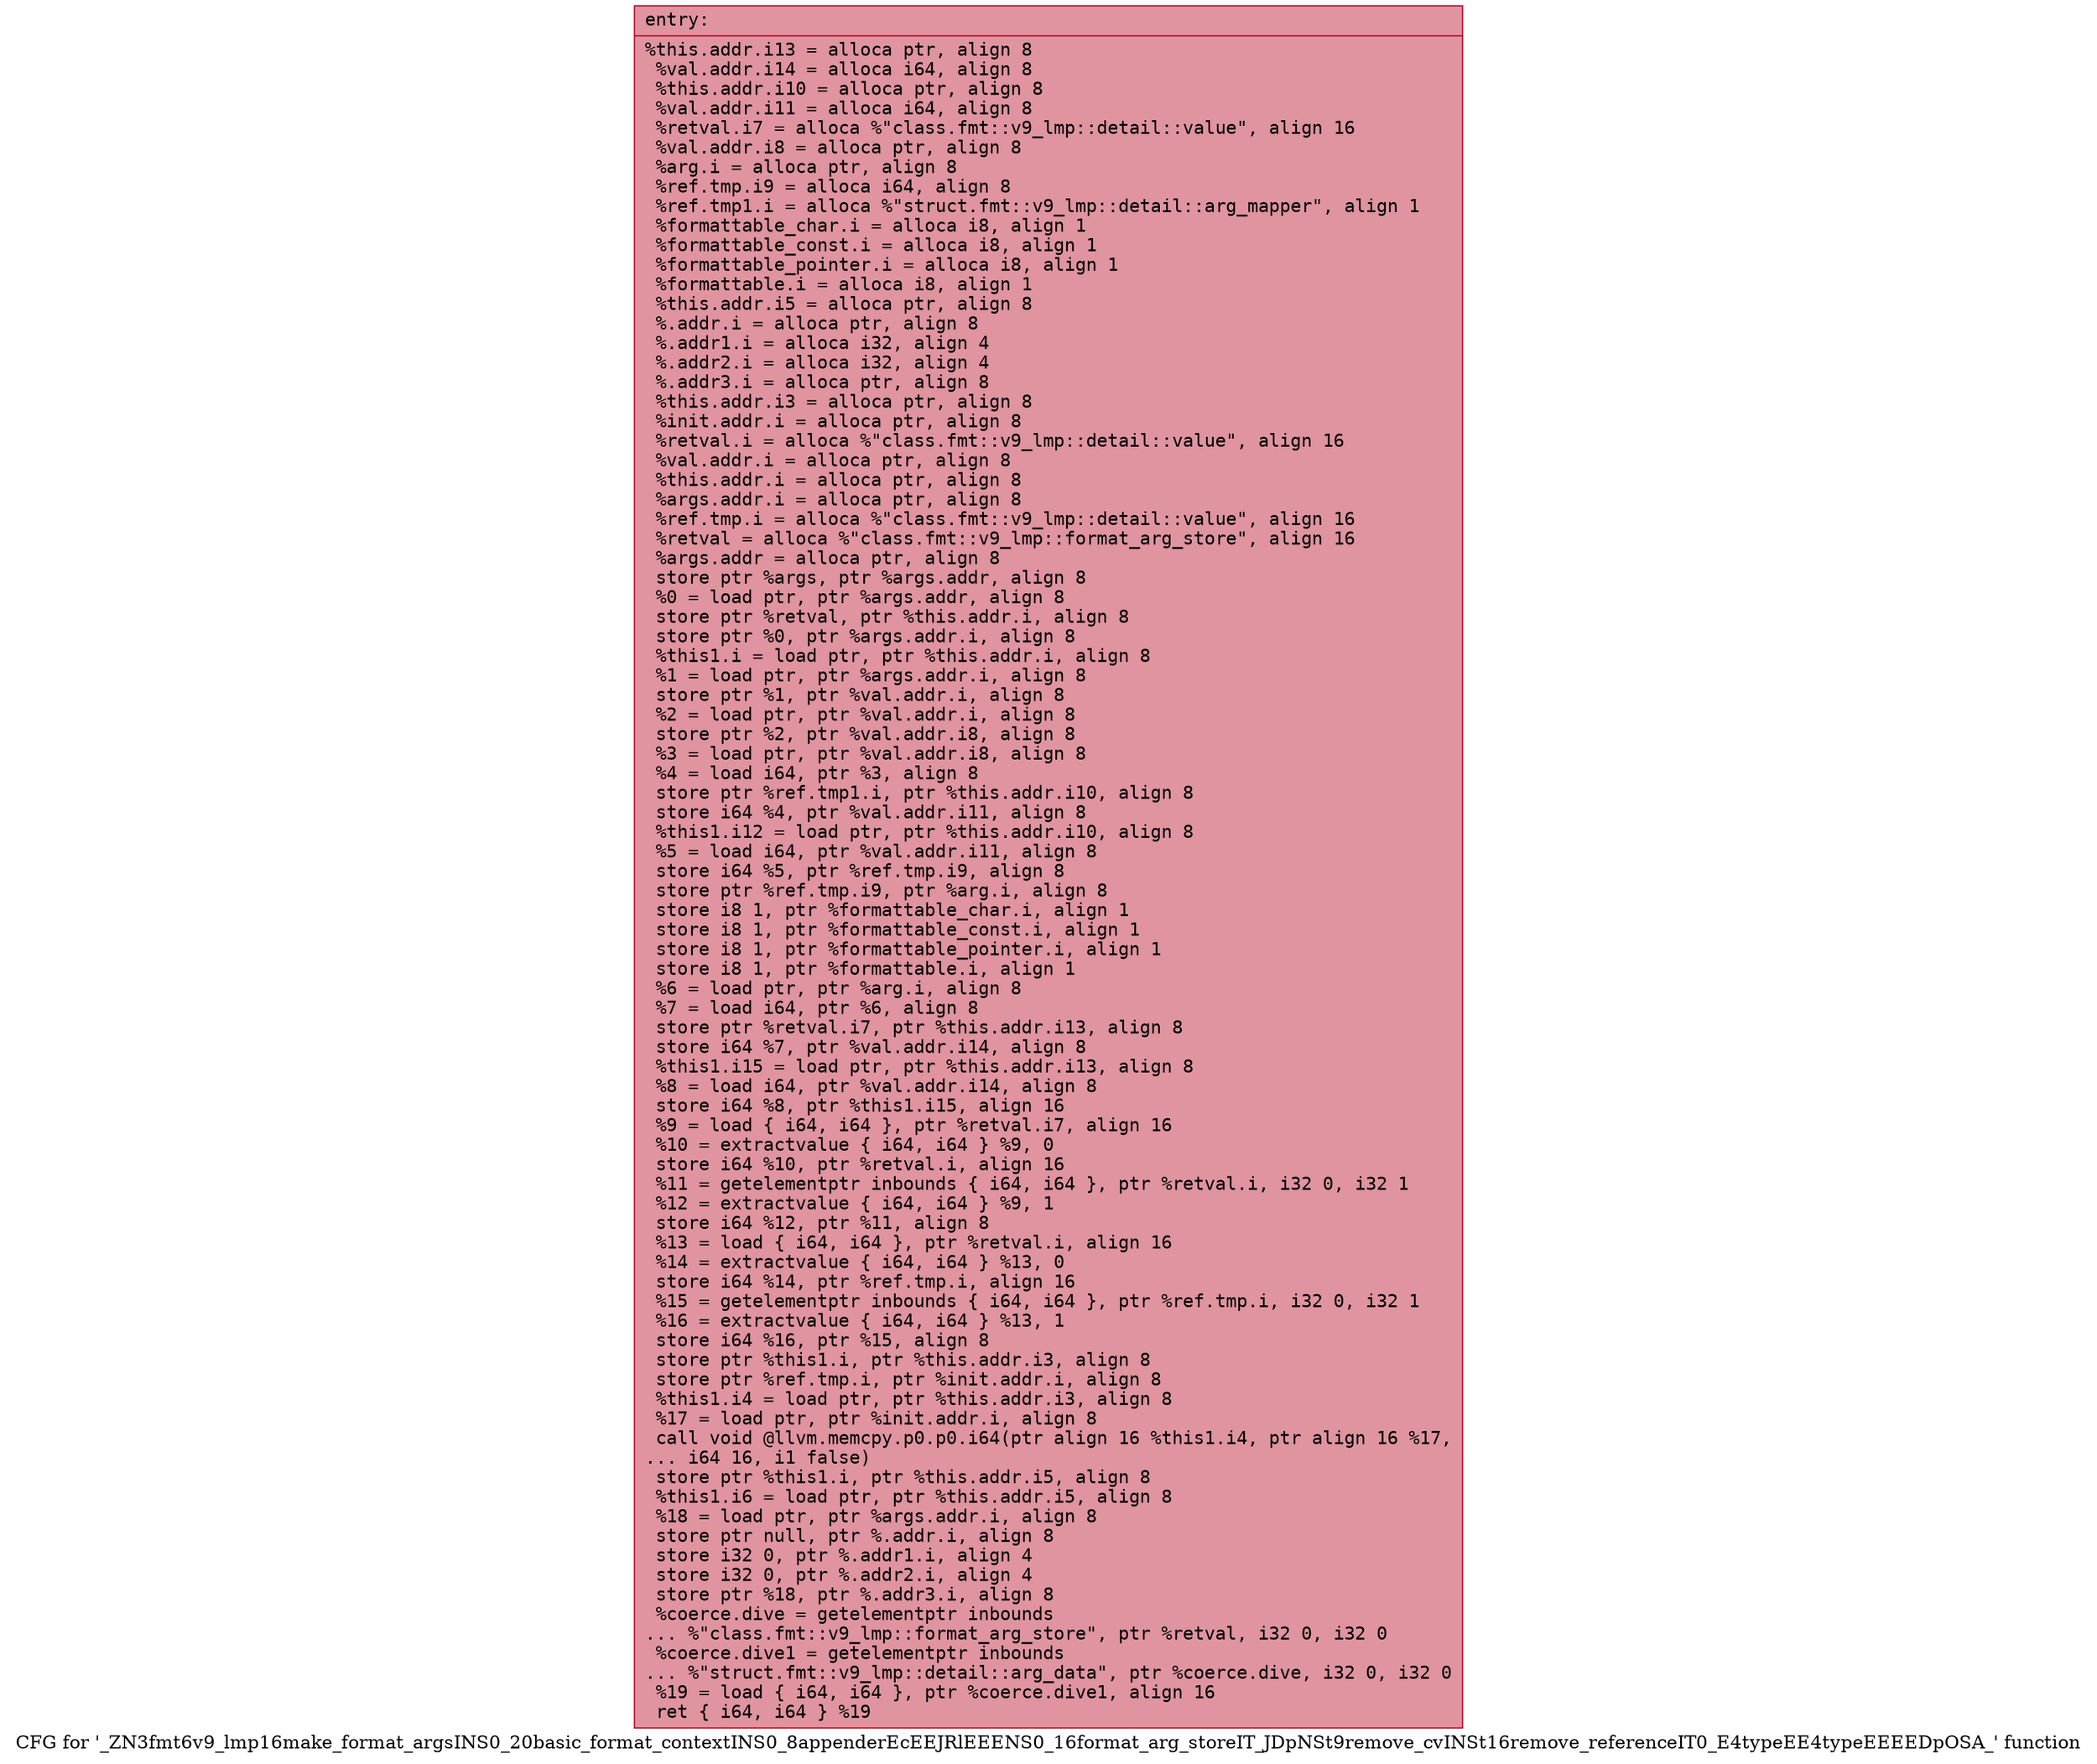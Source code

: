 digraph "CFG for '_ZN3fmt6v9_lmp16make_format_argsINS0_20basic_format_contextINS0_8appenderEcEEJRlEEENS0_16format_arg_storeIT_JDpNSt9remove_cvINSt16remove_referenceIT0_E4typeEE4typeEEEEDpOSA_' function" {
	label="CFG for '_ZN3fmt6v9_lmp16make_format_argsINS0_20basic_format_contextINS0_8appenderEcEEJRlEEENS0_16format_arg_storeIT_JDpNSt9remove_cvINSt16remove_referenceIT0_E4typeEE4typeEEEEDpOSA_' function";

	Node0x557ad5ce5aa0 [shape=record,color="#b70d28ff", style=filled, fillcolor="#b70d2870" fontname="Courier",label="{entry:\l|  %this.addr.i13 = alloca ptr, align 8\l  %val.addr.i14 = alloca i64, align 8\l  %this.addr.i10 = alloca ptr, align 8\l  %val.addr.i11 = alloca i64, align 8\l  %retval.i7 = alloca %\"class.fmt::v9_lmp::detail::value\", align 16\l  %val.addr.i8 = alloca ptr, align 8\l  %arg.i = alloca ptr, align 8\l  %ref.tmp.i9 = alloca i64, align 8\l  %ref.tmp1.i = alloca %\"struct.fmt::v9_lmp::detail::arg_mapper\", align 1\l  %formattable_char.i = alloca i8, align 1\l  %formattable_const.i = alloca i8, align 1\l  %formattable_pointer.i = alloca i8, align 1\l  %formattable.i = alloca i8, align 1\l  %this.addr.i5 = alloca ptr, align 8\l  %.addr.i = alloca ptr, align 8\l  %.addr1.i = alloca i32, align 4\l  %.addr2.i = alloca i32, align 4\l  %.addr3.i = alloca ptr, align 8\l  %this.addr.i3 = alloca ptr, align 8\l  %init.addr.i = alloca ptr, align 8\l  %retval.i = alloca %\"class.fmt::v9_lmp::detail::value\", align 16\l  %val.addr.i = alloca ptr, align 8\l  %this.addr.i = alloca ptr, align 8\l  %args.addr.i = alloca ptr, align 8\l  %ref.tmp.i = alloca %\"class.fmt::v9_lmp::detail::value\", align 16\l  %retval = alloca %\"class.fmt::v9_lmp::format_arg_store\", align 16\l  %args.addr = alloca ptr, align 8\l  store ptr %args, ptr %args.addr, align 8\l  %0 = load ptr, ptr %args.addr, align 8\l  store ptr %retval, ptr %this.addr.i, align 8\l  store ptr %0, ptr %args.addr.i, align 8\l  %this1.i = load ptr, ptr %this.addr.i, align 8\l  %1 = load ptr, ptr %args.addr.i, align 8\l  store ptr %1, ptr %val.addr.i, align 8\l  %2 = load ptr, ptr %val.addr.i, align 8\l  store ptr %2, ptr %val.addr.i8, align 8\l  %3 = load ptr, ptr %val.addr.i8, align 8\l  %4 = load i64, ptr %3, align 8\l  store ptr %ref.tmp1.i, ptr %this.addr.i10, align 8\l  store i64 %4, ptr %val.addr.i11, align 8\l  %this1.i12 = load ptr, ptr %this.addr.i10, align 8\l  %5 = load i64, ptr %val.addr.i11, align 8\l  store i64 %5, ptr %ref.tmp.i9, align 8\l  store ptr %ref.tmp.i9, ptr %arg.i, align 8\l  store i8 1, ptr %formattable_char.i, align 1\l  store i8 1, ptr %formattable_const.i, align 1\l  store i8 1, ptr %formattable_pointer.i, align 1\l  store i8 1, ptr %formattable.i, align 1\l  %6 = load ptr, ptr %arg.i, align 8\l  %7 = load i64, ptr %6, align 8\l  store ptr %retval.i7, ptr %this.addr.i13, align 8\l  store i64 %7, ptr %val.addr.i14, align 8\l  %this1.i15 = load ptr, ptr %this.addr.i13, align 8\l  %8 = load i64, ptr %val.addr.i14, align 8\l  store i64 %8, ptr %this1.i15, align 16\l  %9 = load \{ i64, i64 \}, ptr %retval.i7, align 16\l  %10 = extractvalue \{ i64, i64 \} %9, 0\l  store i64 %10, ptr %retval.i, align 16\l  %11 = getelementptr inbounds \{ i64, i64 \}, ptr %retval.i, i32 0, i32 1\l  %12 = extractvalue \{ i64, i64 \} %9, 1\l  store i64 %12, ptr %11, align 8\l  %13 = load \{ i64, i64 \}, ptr %retval.i, align 16\l  %14 = extractvalue \{ i64, i64 \} %13, 0\l  store i64 %14, ptr %ref.tmp.i, align 16\l  %15 = getelementptr inbounds \{ i64, i64 \}, ptr %ref.tmp.i, i32 0, i32 1\l  %16 = extractvalue \{ i64, i64 \} %13, 1\l  store i64 %16, ptr %15, align 8\l  store ptr %this1.i, ptr %this.addr.i3, align 8\l  store ptr %ref.tmp.i, ptr %init.addr.i, align 8\l  %this1.i4 = load ptr, ptr %this.addr.i3, align 8\l  %17 = load ptr, ptr %init.addr.i, align 8\l  call void @llvm.memcpy.p0.p0.i64(ptr align 16 %this1.i4, ptr align 16 %17,\l... i64 16, i1 false)\l  store ptr %this1.i, ptr %this.addr.i5, align 8\l  %this1.i6 = load ptr, ptr %this.addr.i5, align 8\l  %18 = load ptr, ptr %args.addr.i, align 8\l  store ptr null, ptr %.addr.i, align 8\l  store i32 0, ptr %.addr1.i, align 4\l  store i32 0, ptr %.addr2.i, align 4\l  store ptr %18, ptr %.addr3.i, align 8\l  %coerce.dive = getelementptr inbounds\l... %\"class.fmt::v9_lmp::format_arg_store\", ptr %retval, i32 0, i32 0\l  %coerce.dive1 = getelementptr inbounds\l... %\"struct.fmt::v9_lmp::detail::arg_data\", ptr %coerce.dive, i32 0, i32 0\l  %19 = load \{ i64, i64 \}, ptr %coerce.dive1, align 16\l  ret \{ i64, i64 \} %19\l}"];
}
